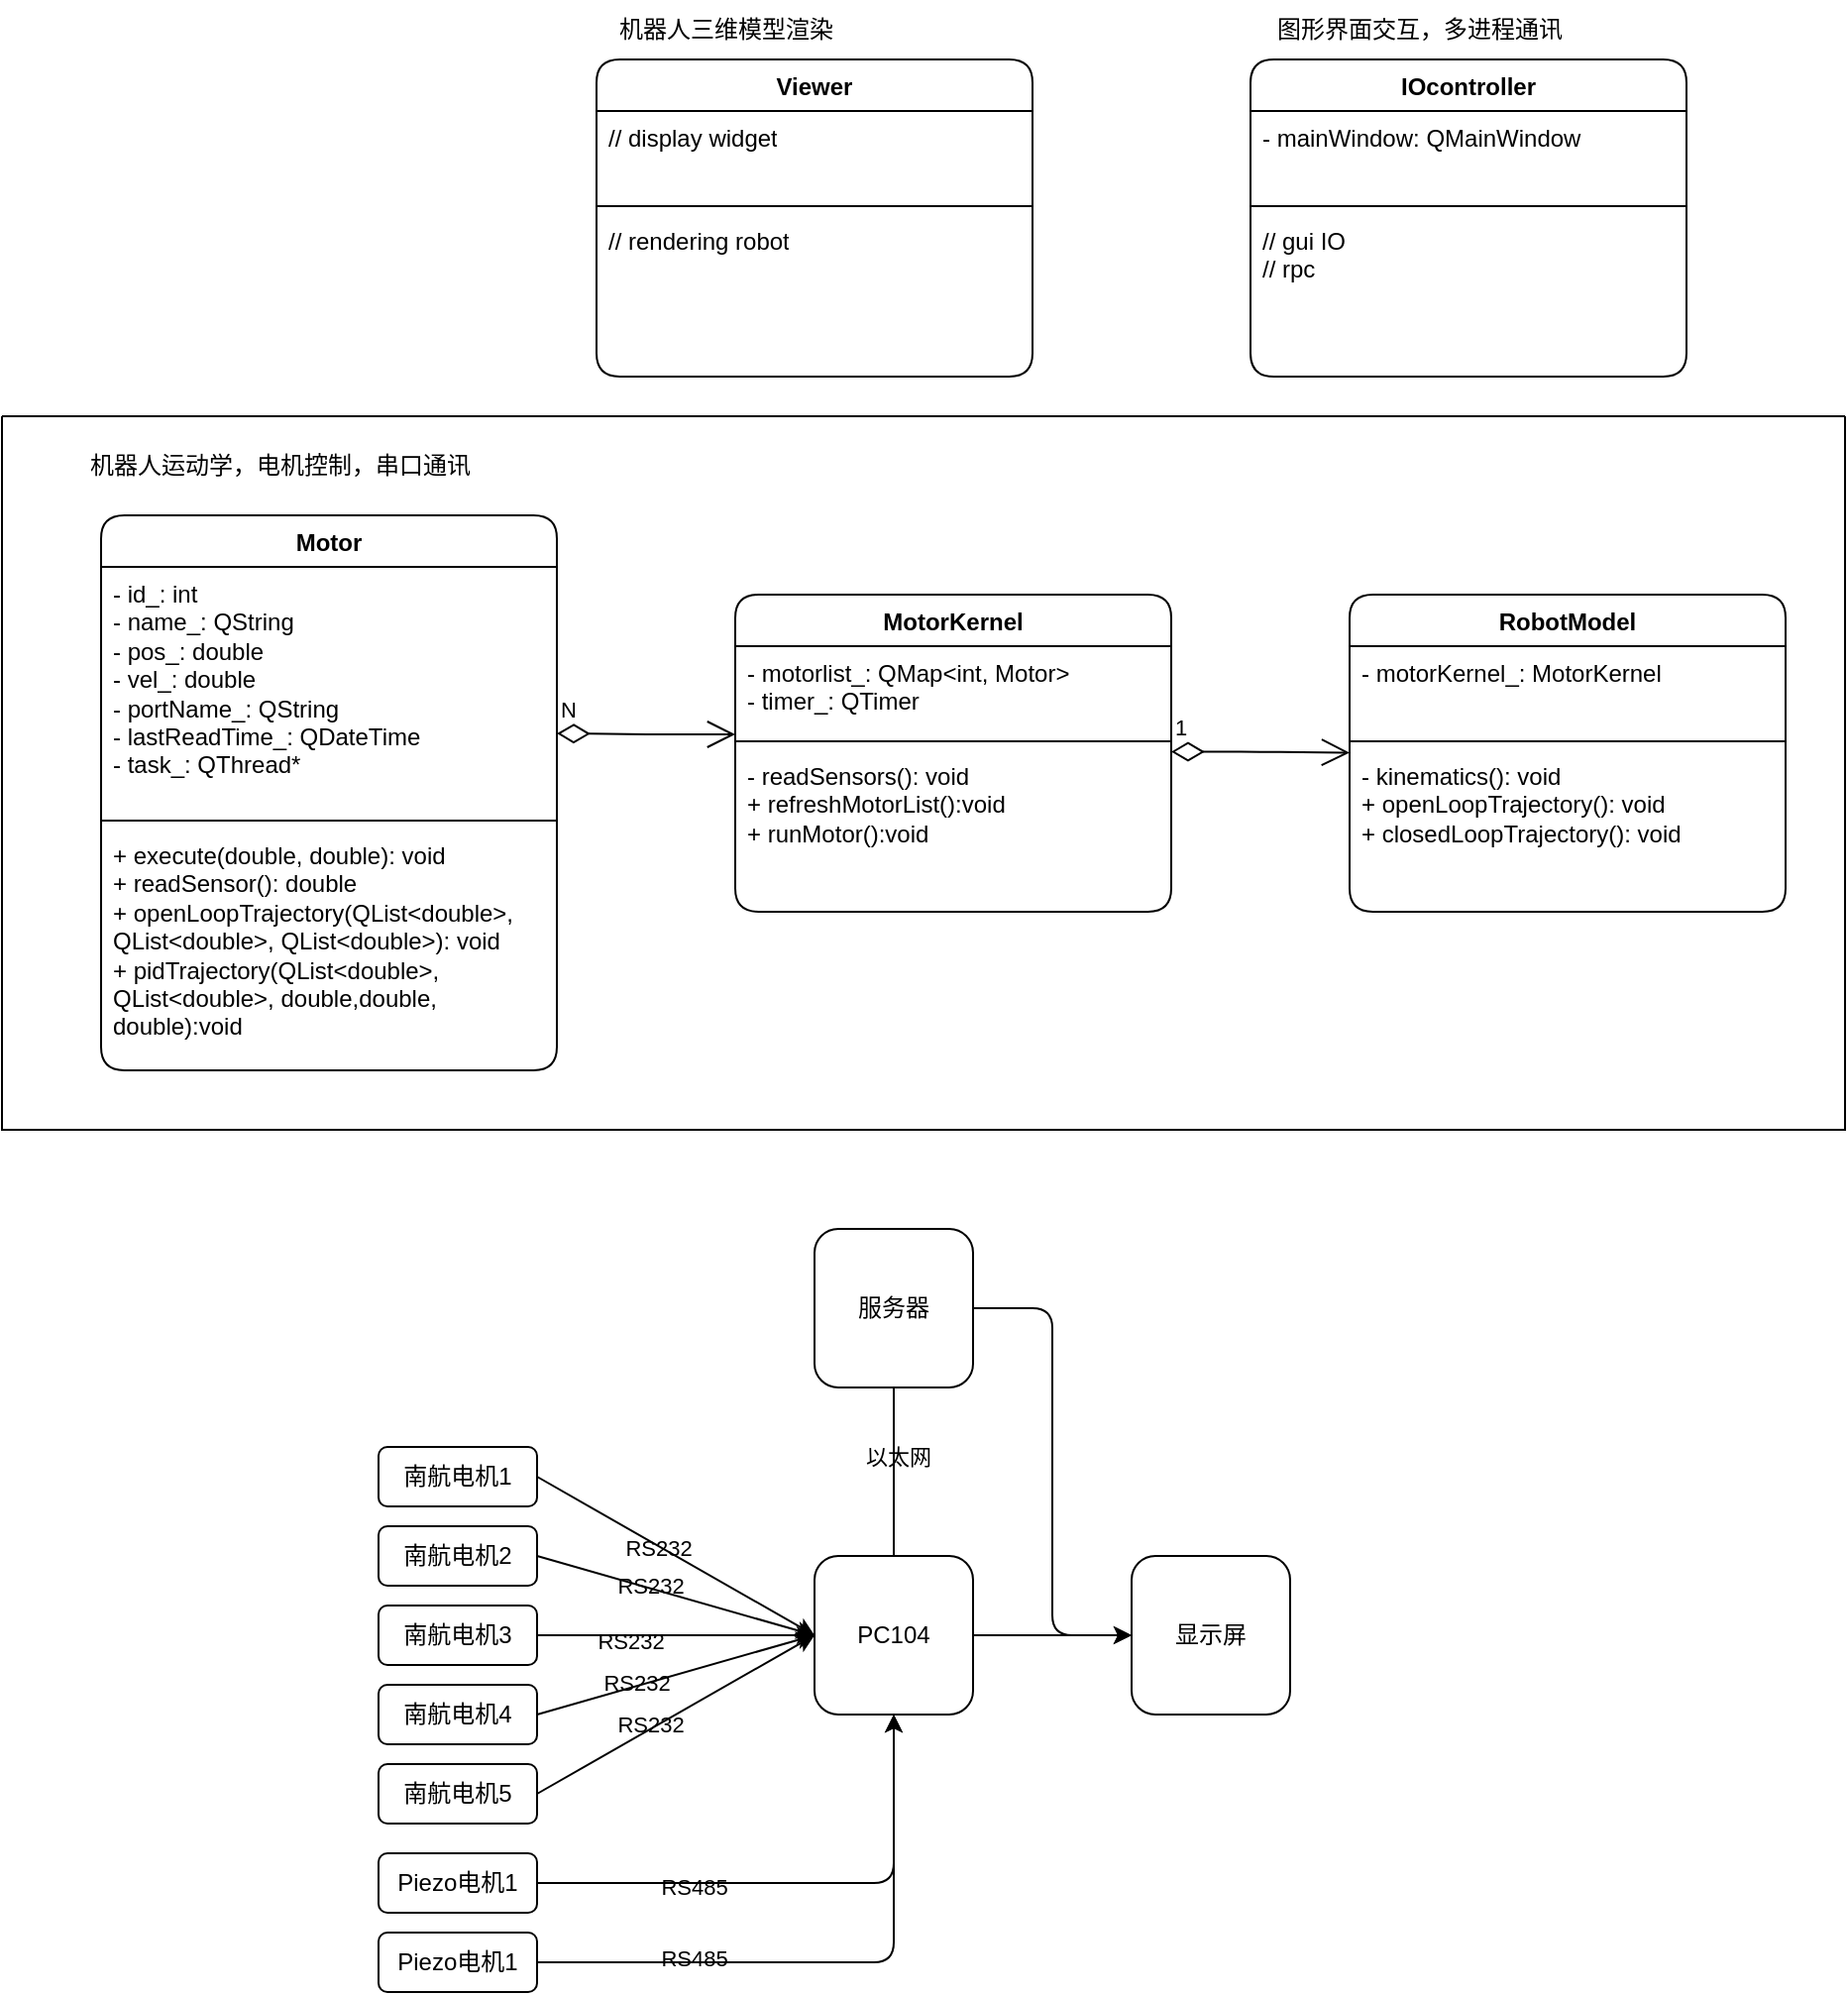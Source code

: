 <mxfile version="22.1.18" type="github">
  <diagram id="C5RBs43oDa-KdzZeNtuy" name="Page-1">
    <mxGraphModel dx="1050" dy="1760" grid="1" gridSize="10" guides="1" tooltips="1" connect="1" arrows="1" fold="1" page="1" pageScale="1" pageWidth="827" pageHeight="1169" math="0" shadow="0">
      <root>
        <mxCell id="WIyWlLk6GJQsqaUBKTNV-0" />
        <mxCell id="WIyWlLk6GJQsqaUBKTNV-1" parent="WIyWlLk6GJQsqaUBKTNV-0" />
        <mxCell id="6cw_2s1J7Ef0hvvbNptq-0" value="MotorKernel" style="swimlane;fontStyle=1;align=center;verticalAlign=top;childLayout=stackLayout;horizontal=1;startSize=26;horizontalStack=0;resizeParent=1;resizeParentMax=0;resizeLast=0;collapsible=1;marginBottom=0;whiteSpace=wrap;html=1;rounded=1;labelBackgroundColor=none;" parent="WIyWlLk6GJQsqaUBKTNV-1" vertex="1">
          <mxGeometry x="420" y="180" width="220" height="160" as="geometry">
            <mxRectangle x="420" y="180" width="110" height="30" as="alternateBounds" />
          </mxGeometry>
        </mxCell>
        <mxCell id="6cw_2s1J7Ef0hvvbNptq-1" value="- motorlist_: QMap&amp;lt;int, Motor&amp;gt;&lt;br&gt;- timer_: QTimer" style="text;strokeColor=none;fillColor=none;align=left;verticalAlign=top;spacingLeft=4;spacingRight=4;overflow=hidden;rotatable=0;points=[[0,0.5],[1,0.5]];portConstraint=eastwest;whiteSpace=wrap;html=1;rounded=1;labelBackgroundColor=none;" parent="6cw_2s1J7Ef0hvvbNptq-0" vertex="1">
          <mxGeometry y="26" width="220" height="44" as="geometry" />
        </mxCell>
        <mxCell id="6cw_2s1J7Ef0hvvbNptq-2" value="" style="line;strokeWidth=1;fillColor=none;align=left;verticalAlign=middle;spacingTop=-1;spacingLeft=3;spacingRight=3;rotatable=0;labelPosition=right;points=[];portConstraint=eastwest;rounded=1;labelBackgroundColor=none;" parent="6cw_2s1J7Ef0hvvbNptq-0" vertex="1">
          <mxGeometry y="70" width="220" height="8" as="geometry" />
        </mxCell>
        <mxCell id="6cw_2s1J7Ef0hvvbNptq-3" value="- readSensors(): void&lt;br&gt;+ refreshMotorList():void&lt;br&gt;+ runMotor():void" style="text;strokeColor=none;fillColor=none;align=left;verticalAlign=top;spacingLeft=4;spacingRight=4;overflow=hidden;rotatable=0;points=[[0,0.5],[1,0.5]];portConstraint=eastwest;whiteSpace=wrap;html=1;rounded=1;labelBackgroundColor=none;" parent="6cw_2s1J7Ef0hvvbNptq-0" vertex="1">
          <mxGeometry y="78" width="220" height="82" as="geometry" />
        </mxCell>
        <mxCell id="6cw_2s1J7Ef0hvvbNptq-8" value="Motor" style="swimlane;fontStyle=1;align=center;verticalAlign=top;childLayout=stackLayout;horizontal=1;startSize=26;horizontalStack=0;resizeParent=1;resizeParentMax=0;resizeLast=0;collapsible=1;marginBottom=0;whiteSpace=wrap;html=1;rounded=1;labelBackgroundColor=none;" parent="WIyWlLk6GJQsqaUBKTNV-1" vertex="1">
          <mxGeometry x="100" y="140" width="230" height="280" as="geometry" />
        </mxCell>
        <mxCell id="6cw_2s1J7Ef0hvvbNptq-9" value="- id_: int&lt;br&gt;- name_: QString&lt;br&gt;- pos_: double&lt;br&gt;- vel_: double&lt;br&gt;- portName_:&amp;nbsp;QString&lt;br&gt;- lastReadTime_: QDateTime&lt;br&gt;- task_: QThread*" style="text;strokeColor=none;fillColor=none;align=left;verticalAlign=top;spacingLeft=4;spacingRight=4;overflow=hidden;rotatable=0;points=[[0,0.5],[1,0.5]];portConstraint=eastwest;whiteSpace=wrap;html=1;rounded=1;labelBackgroundColor=none;" parent="6cw_2s1J7Ef0hvvbNptq-8" vertex="1">
          <mxGeometry y="26" width="230" height="124" as="geometry" />
        </mxCell>
        <mxCell id="6cw_2s1J7Ef0hvvbNptq-10" value="" style="line;strokeWidth=1;fillColor=none;align=left;verticalAlign=middle;spacingTop=-1;spacingLeft=3;spacingRight=3;rotatable=0;labelPosition=right;points=[];portConstraint=eastwest;rounded=1;labelBackgroundColor=none;" parent="6cw_2s1J7Ef0hvvbNptq-8" vertex="1">
          <mxGeometry y="150" width="230" height="8" as="geometry" />
        </mxCell>
        <mxCell id="6cw_2s1J7Ef0hvvbNptq-11" value="+ execute(double, double): void&lt;br&gt;+ readSensor(): double&lt;br&gt;+ openLoopTrajectory(QList&amp;lt;double&amp;gt;, QList&amp;lt;double&amp;gt;, QList&amp;lt;double&amp;gt;): void&lt;br&gt;+ pidTrajectory(QList&amp;lt;double&amp;gt;, QList&amp;lt;double&amp;gt;, double,double, double):void" style="text;strokeColor=none;fillColor=none;align=left;verticalAlign=top;spacingLeft=4;spacingRight=4;overflow=hidden;rotatable=0;points=[[0,0.5],[1,0.5]];portConstraint=eastwest;whiteSpace=wrap;html=1;rounded=1;labelBackgroundColor=none;" parent="6cw_2s1J7Ef0hvvbNptq-8" vertex="1">
          <mxGeometry y="158" width="230" height="122" as="geometry" />
        </mxCell>
        <mxCell id="FzLFaQrDB-EBAlo0IdFk-0" value="N" style="endArrow=open;html=1;endSize=12;startArrow=diamondThin;startSize=14;startFill=0;edgeStyle=orthogonalEdgeStyle;align=left;verticalAlign=bottom;rounded=1;labelBackgroundColor=none;fontColor=default;" parent="WIyWlLk6GJQsqaUBKTNV-1" edge="1">
          <mxGeometry x="-1" y="3" relative="1" as="geometry">
            <mxPoint x="330" y="250" as="sourcePoint" />
            <mxPoint x="420" y="250.5" as="targetPoint" />
          </mxGeometry>
        </mxCell>
        <mxCell id="FzLFaQrDB-EBAlo0IdFk-1" value="RobotModel" style="swimlane;fontStyle=1;align=center;verticalAlign=top;childLayout=stackLayout;horizontal=1;startSize=26;horizontalStack=0;resizeParent=1;resizeParentMax=0;resizeLast=0;collapsible=1;marginBottom=0;whiteSpace=wrap;html=1;rounded=1;labelBackgroundColor=none;" parent="WIyWlLk6GJQsqaUBKTNV-1" vertex="1">
          <mxGeometry x="730" y="180" width="220" height="160" as="geometry">
            <mxRectangle x="420" y="180" width="110" height="30" as="alternateBounds" />
          </mxGeometry>
        </mxCell>
        <mxCell id="FzLFaQrDB-EBAlo0IdFk-2" value="- motorKernel_: MotorKernel&lt;br&gt;" style="text;strokeColor=none;fillColor=none;align=left;verticalAlign=top;spacingLeft=4;spacingRight=4;overflow=hidden;rotatable=0;points=[[0,0.5],[1,0.5]];portConstraint=eastwest;whiteSpace=wrap;html=1;rounded=1;labelBackgroundColor=none;" parent="FzLFaQrDB-EBAlo0IdFk-1" vertex="1">
          <mxGeometry y="26" width="220" height="44" as="geometry" />
        </mxCell>
        <mxCell id="FzLFaQrDB-EBAlo0IdFk-3" value="" style="line;strokeWidth=1;fillColor=none;align=left;verticalAlign=middle;spacingTop=-1;spacingLeft=3;spacingRight=3;rotatable=0;labelPosition=right;points=[];portConstraint=eastwest;rounded=1;labelBackgroundColor=none;" parent="FzLFaQrDB-EBAlo0IdFk-1" vertex="1">
          <mxGeometry y="70" width="220" height="8" as="geometry" />
        </mxCell>
        <mxCell id="FzLFaQrDB-EBAlo0IdFk-4" value="- kinematics(): void&lt;br&gt;+ openLoopTrajectory(): void&lt;br&gt;+ closedLoopTrajectory(): void" style="text;strokeColor=none;fillColor=none;align=left;verticalAlign=top;spacingLeft=4;spacingRight=4;overflow=hidden;rotatable=0;points=[[0,0.5],[1,0.5]];portConstraint=eastwest;whiteSpace=wrap;html=1;rounded=1;labelBackgroundColor=none;" parent="FzLFaQrDB-EBAlo0IdFk-1" vertex="1">
          <mxGeometry y="78" width="220" height="82" as="geometry" />
        </mxCell>
        <mxCell id="FzLFaQrDB-EBAlo0IdFk-5" value="1" style="endArrow=open;html=1;endSize=12;startArrow=diamondThin;startSize=14;startFill=0;edgeStyle=orthogonalEdgeStyle;align=left;verticalAlign=bottom;rounded=1;labelBackgroundColor=none;fontColor=default;" parent="WIyWlLk6GJQsqaUBKTNV-1" edge="1">
          <mxGeometry x="-1" y="3" relative="1" as="geometry">
            <mxPoint x="640" y="259.25" as="sourcePoint" />
            <mxPoint x="730" y="259.75" as="targetPoint" />
            <Array as="points">
              <mxPoint x="685" y="259.75" />
              <mxPoint x="685" y="260.75" />
            </Array>
          </mxGeometry>
        </mxCell>
        <mxCell id="FzLFaQrDB-EBAlo0IdFk-8" value="" style="swimlane;startSize=0;rounded=1;labelBackgroundColor=none;" parent="WIyWlLk6GJQsqaUBKTNV-1" vertex="1">
          <mxGeometry x="50" y="90" width="930" height="360" as="geometry">
            <mxRectangle x="50" y="90" width="960" height="350" as="alternateBounds" />
          </mxGeometry>
        </mxCell>
        <mxCell id="FzLFaQrDB-EBAlo0IdFk-7" value="机器人运动学，电机控制，串口通讯" style="text;html=1;align=center;verticalAlign=middle;resizable=0;points=[];autosize=1;strokeColor=none;fillColor=none;rounded=1;labelBackgroundColor=none;" parent="FzLFaQrDB-EBAlo0IdFk-8" vertex="1">
          <mxGeometry x="30" y="10" width="220" height="30" as="geometry" />
        </mxCell>
        <mxCell id="FzLFaQrDB-EBAlo0IdFk-9" value="IOcontroller" style="swimlane;fontStyle=1;align=center;verticalAlign=top;childLayout=stackLayout;horizontal=1;startSize=26;horizontalStack=0;resizeParent=1;resizeParentMax=0;resizeLast=0;collapsible=1;marginBottom=0;whiteSpace=wrap;html=1;rounded=1;labelBackgroundColor=none;" parent="WIyWlLk6GJQsqaUBKTNV-1" vertex="1">
          <mxGeometry x="680" y="-90" width="220" height="160" as="geometry">
            <mxRectangle x="420" y="180" width="110" height="30" as="alternateBounds" />
          </mxGeometry>
        </mxCell>
        <mxCell id="FzLFaQrDB-EBAlo0IdFk-10" value="- mainWindow: QMainWindow" style="text;strokeColor=none;fillColor=none;align=left;verticalAlign=top;spacingLeft=4;spacingRight=4;overflow=hidden;rotatable=0;points=[[0,0.5],[1,0.5]];portConstraint=eastwest;whiteSpace=wrap;html=1;rounded=1;labelBackgroundColor=none;" parent="FzLFaQrDB-EBAlo0IdFk-9" vertex="1">
          <mxGeometry y="26" width="220" height="44" as="geometry" />
        </mxCell>
        <mxCell id="FzLFaQrDB-EBAlo0IdFk-11" value="" style="line;strokeWidth=1;fillColor=none;align=left;verticalAlign=middle;spacingTop=-1;spacingLeft=3;spacingRight=3;rotatable=0;labelPosition=right;points=[];portConstraint=eastwest;rounded=1;labelBackgroundColor=none;" parent="FzLFaQrDB-EBAlo0IdFk-9" vertex="1">
          <mxGeometry y="70" width="220" height="8" as="geometry" />
        </mxCell>
        <mxCell id="FzLFaQrDB-EBAlo0IdFk-12" value="// gui IO&lt;br&gt;// rpc" style="text;strokeColor=none;fillColor=none;align=left;verticalAlign=top;spacingLeft=4;spacingRight=4;overflow=hidden;rotatable=0;points=[[0,0.5],[1,0.5]];portConstraint=eastwest;whiteSpace=wrap;html=1;rounded=1;labelBackgroundColor=none;" parent="FzLFaQrDB-EBAlo0IdFk-9" vertex="1">
          <mxGeometry y="78" width="220" height="82" as="geometry" />
        </mxCell>
        <mxCell id="FzLFaQrDB-EBAlo0IdFk-17" value="Viewer" style="swimlane;fontStyle=1;align=center;verticalAlign=top;childLayout=stackLayout;horizontal=1;startSize=26;horizontalStack=0;resizeParent=1;resizeParentMax=0;resizeLast=0;collapsible=1;marginBottom=0;whiteSpace=wrap;html=1;rounded=1;labelBackgroundColor=none;" parent="WIyWlLk6GJQsqaUBKTNV-1" vertex="1">
          <mxGeometry x="350" y="-90" width="220" height="160" as="geometry">
            <mxRectangle x="420" y="180" width="110" height="30" as="alternateBounds" />
          </mxGeometry>
        </mxCell>
        <mxCell id="FzLFaQrDB-EBAlo0IdFk-18" value="// display widget" style="text;strokeColor=none;fillColor=none;align=left;verticalAlign=top;spacingLeft=4;spacingRight=4;overflow=hidden;rotatable=0;points=[[0,0.5],[1,0.5]];portConstraint=eastwest;whiteSpace=wrap;html=1;rounded=1;labelBackgroundColor=none;" parent="FzLFaQrDB-EBAlo0IdFk-17" vertex="1">
          <mxGeometry y="26" width="220" height="44" as="geometry" />
        </mxCell>
        <mxCell id="FzLFaQrDB-EBAlo0IdFk-19" value="" style="line;strokeWidth=1;fillColor=none;align=left;verticalAlign=middle;spacingTop=-1;spacingLeft=3;spacingRight=3;rotatable=0;labelPosition=right;points=[];portConstraint=eastwest;rounded=1;labelBackgroundColor=none;" parent="FzLFaQrDB-EBAlo0IdFk-17" vertex="1">
          <mxGeometry y="70" width="220" height="8" as="geometry" />
        </mxCell>
        <mxCell id="FzLFaQrDB-EBAlo0IdFk-20" value="// rendering robot" style="text;strokeColor=none;fillColor=none;align=left;verticalAlign=top;spacingLeft=4;spacingRight=4;overflow=hidden;rotatable=0;points=[[0,0.5],[1,0.5]];portConstraint=eastwest;whiteSpace=wrap;html=1;rounded=1;labelBackgroundColor=none;" parent="FzLFaQrDB-EBAlo0IdFk-17" vertex="1">
          <mxGeometry y="78" width="220" height="82" as="geometry" />
        </mxCell>
        <mxCell id="FzLFaQrDB-EBAlo0IdFk-21" value="图形界面交互，多进程通讯" style="text;html=1;align=center;verticalAlign=middle;resizable=0;points=[];autosize=1;strokeColor=none;fillColor=none;rounded=1;labelBackgroundColor=none;" parent="WIyWlLk6GJQsqaUBKTNV-1" vertex="1">
          <mxGeometry x="680" y="-120" width="170" height="30" as="geometry" />
        </mxCell>
        <mxCell id="FzLFaQrDB-EBAlo0IdFk-22" value="机器人三维模型渲染" style="text;html=1;align=center;verticalAlign=middle;resizable=0;points=[];autosize=1;strokeColor=none;fillColor=none;rounded=1;labelBackgroundColor=none;" parent="WIyWlLk6GJQsqaUBKTNV-1" vertex="1">
          <mxGeometry x="350" y="-120" width="130" height="30" as="geometry" />
        </mxCell>
        <mxCell id="Y7T5cB-ul8PGu2fFMdQj-3" value="" style="edgeStyle=orthogonalEdgeStyle;rounded=1;orthogonalLoop=1;jettySize=auto;html=1;labelBackgroundColor=none;fontColor=default;" parent="WIyWlLk6GJQsqaUBKTNV-1" source="Y7T5cB-ul8PGu2fFMdQj-0" target="Y7T5cB-ul8PGu2fFMdQj-1" edge="1">
          <mxGeometry relative="1" as="geometry" />
        </mxCell>
        <mxCell id="Y7T5cB-ul8PGu2fFMdQj-0" value="PC104" style="whiteSpace=wrap;html=1;aspect=fixed;rounded=1;labelBackgroundColor=none;" parent="WIyWlLk6GJQsqaUBKTNV-1" vertex="1">
          <mxGeometry x="460" y="665" width="80" height="80" as="geometry" />
        </mxCell>
        <mxCell id="Y7T5cB-ul8PGu2fFMdQj-1" value="显示屏" style="whiteSpace=wrap;html=1;aspect=fixed;rounded=1;labelBackgroundColor=none;" parent="WIyWlLk6GJQsqaUBKTNV-1" vertex="1">
          <mxGeometry x="620" y="665" width="80" height="80" as="geometry" />
        </mxCell>
        <mxCell id="Y7T5cB-ul8PGu2fFMdQj-6" value="南航电机1" style="rounded=1;whiteSpace=wrap;html=1;labelBackgroundColor=none;" parent="WIyWlLk6GJQsqaUBKTNV-1" vertex="1">
          <mxGeometry x="240" y="610" width="80" height="30" as="geometry" />
        </mxCell>
        <mxCell id="Y7T5cB-ul8PGu2fFMdQj-8" value="南航电机2" style="rounded=1;whiteSpace=wrap;html=1;labelBackgroundColor=none;" parent="WIyWlLk6GJQsqaUBKTNV-1" vertex="1">
          <mxGeometry x="240" y="650" width="80" height="30" as="geometry" />
        </mxCell>
        <mxCell id="Y7T5cB-ul8PGu2fFMdQj-10" value="南航电机3" style="rounded=1;whiteSpace=wrap;html=1;labelBackgroundColor=none;" parent="WIyWlLk6GJQsqaUBKTNV-1" vertex="1">
          <mxGeometry x="240" y="690" width="80" height="30" as="geometry" />
        </mxCell>
        <mxCell id="Y7T5cB-ul8PGu2fFMdQj-11" value="南航电机4" style="rounded=1;whiteSpace=wrap;html=1;labelBackgroundColor=none;" parent="WIyWlLk6GJQsqaUBKTNV-1" vertex="1">
          <mxGeometry x="240" y="730" width="80" height="30" as="geometry" />
        </mxCell>
        <mxCell id="Y7T5cB-ul8PGu2fFMdQj-12" value="南航电机5" style="rounded=1;whiteSpace=wrap;html=1;labelBackgroundColor=none;" parent="WIyWlLk6GJQsqaUBKTNV-1" vertex="1">
          <mxGeometry x="240" y="770" width="80" height="30" as="geometry" />
        </mxCell>
        <mxCell id="Y7T5cB-ul8PGu2fFMdQj-16" value="" style="endArrow=classic;html=1;rounded=1;exitX=1;exitY=0.5;exitDx=0;exitDy=0;entryX=0;entryY=0.5;entryDx=0;entryDy=0;labelBackgroundColor=none;fontColor=default;" parent="WIyWlLk6GJQsqaUBKTNV-1" source="Y7T5cB-ul8PGu2fFMdQj-6" target="Y7T5cB-ul8PGu2fFMdQj-0" edge="1">
          <mxGeometry width="50" height="50" relative="1" as="geometry">
            <mxPoint x="320" y="618" as="sourcePoint" />
            <mxPoint x="430" y="655" as="targetPoint" />
          </mxGeometry>
        </mxCell>
        <mxCell id="Y7T5cB-ul8PGu2fFMdQj-23" value="RS232" style="edgeLabel;html=1;align=center;verticalAlign=middle;resizable=0;points=[];rounded=1;labelBackgroundColor=none;" parent="Y7T5cB-ul8PGu2fFMdQj-16" vertex="1" connectable="0">
          <mxGeometry x="-0.121" y="-1" relative="1" as="geometry">
            <mxPoint as="offset" />
          </mxGeometry>
        </mxCell>
        <mxCell id="Y7T5cB-ul8PGu2fFMdQj-17" value="" style="endArrow=classic;html=1;rounded=1;exitX=1;exitY=0.5;exitDx=0;exitDy=0;entryX=0;entryY=0.5;entryDx=0;entryDy=0;labelBackgroundColor=none;fontColor=default;" parent="WIyWlLk6GJQsqaUBKTNV-1" source="Y7T5cB-ul8PGu2fFMdQj-8" target="Y7T5cB-ul8PGu2fFMdQj-0" edge="1">
          <mxGeometry width="50" height="50" relative="1" as="geometry">
            <mxPoint x="330" y="690" as="sourcePoint" />
            <mxPoint x="470" y="770" as="targetPoint" />
          </mxGeometry>
        </mxCell>
        <mxCell id="Y7T5cB-ul8PGu2fFMdQj-24" value="RS232" style="edgeLabel;html=1;align=center;verticalAlign=middle;resizable=0;points=[];rounded=1;labelBackgroundColor=none;" parent="Y7T5cB-ul8PGu2fFMdQj-17" vertex="1" connectable="0">
          <mxGeometry x="-0.189" y="1" relative="1" as="geometry">
            <mxPoint as="offset" />
          </mxGeometry>
        </mxCell>
        <mxCell id="Y7T5cB-ul8PGu2fFMdQj-18" value="" style="endArrow=classic;html=1;rounded=1;exitX=1;exitY=0.5;exitDx=0;exitDy=0;entryX=0;entryY=0.5;entryDx=0;entryDy=0;labelBackgroundColor=none;fontColor=default;" parent="WIyWlLk6GJQsqaUBKTNV-1" target="Y7T5cB-ul8PGu2fFMdQj-0" edge="1">
          <mxGeometry width="50" height="50" relative="1" as="geometry">
            <mxPoint x="320" y="705" as="sourcePoint" />
            <mxPoint x="460" y="745" as="targetPoint" />
          </mxGeometry>
        </mxCell>
        <mxCell id="Y7T5cB-ul8PGu2fFMdQj-25" value="RS232" style="edgeLabel;html=1;align=center;verticalAlign=middle;resizable=0;points=[];rounded=1;labelBackgroundColor=none;" parent="Y7T5cB-ul8PGu2fFMdQj-18" vertex="1" connectable="0">
          <mxGeometry x="-0.326" y="-3" relative="1" as="geometry">
            <mxPoint as="offset" />
          </mxGeometry>
        </mxCell>
        <mxCell id="Y7T5cB-ul8PGu2fFMdQj-19" value="" style="endArrow=classic;html=1;rounded=1;exitX=1;exitY=0.5;exitDx=0;exitDy=0;entryX=0;entryY=0.5;entryDx=0;entryDy=0;labelBackgroundColor=none;fontColor=default;" parent="WIyWlLk6GJQsqaUBKTNV-1" target="Y7T5cB-ul8PGu2fFMdQj-0" edge="1">
          <mxGeometry width="50" height="50" relative="1" as="geometry">
            <mxPoint x="320" y="745" as="sourcePoint" />
            <mxPoint x="460" y="745" as="targetPoint" />
          </mxGeometry>
        </mxCell>
        <mxCell id="Y7T5cB-ul8PGu2fFMdQj-26" value="RS232" style="edgeLabel;html=1;align=center;verticalAlign=middle;resizable=0;points=[];rounded=1;labelBackgroundColor=none;" parent="Y7T5cB-ul8PGu2fFMdQj-19" vertex="1" connectable="0">
          <mxGeometry x="-0.276" y="2" relative="1" as="geometry">
            <mxPoint as="offset" />
          </mxGeometry>
        </mxCell>
        <mxCell id="Y7T5cB-ul8PGu2fFMdQj-20" value="" style="endArrow=classic;html=1;rounded=1;exitX=1;exitY=0.5;exitDx=0;exitDy=0;entryX=0;entryY=0.5;entryDx=0;entryDy=0;labelBackgroundColor=none;fontColor=default;" parent="WIyWlLk6GJQsqaUBKTNV-1" target="Y7T5cB-ul8PGu2fFMdQj-0" edge="1">
          <mxGeometry width="50" height="50" relative="1" as="geometry">
            <mxPoint x="320" y="785" as="sourcePoint" />
            <mxPoint x="460" y="745" as="targetPoint" />
          </mxGeometry>
        </mxCell>
        <mxCell id="Y7T5cB-ul8PGu2fFMdQj-27" value="RS232" style="edgeLabel;html=1;align=center;verticalAlign=middle;resizable=0;points=[];rounded=1;labelBackgroundColor=none;" parent="Y7T5cB-ul8PGu2fFMdQj-20" vertex="1" connectable="0">
          <mxGeometry x="-0.167" y="2" relative="1" as="geometry">
            <mxPoint as="offset" />
          </mxGeometry>
        </mxCell>
        <mxCell id="Y7T5cB-ul8PGu2fFMdQj-30" style="edgeStyle=orthogonalEdgeStyle;rounded=1;orthogonalLoop=1;jettySize=auto;html=1;entryX=0.5;entryY=1;entryDx=0;entryDy=0;labelBackgroundColor=none;fontColor=default;" parent="WIyWlLk6GJQsqaUBKTNV-1" source="Y7T5cB-ul8PGu2fFMdQj-21" target="Y7T5cB-ul8PGu2fFMdQj-0" edge="1">
          <mxGeometry relative="1" as="geometry" />
        </mxCell>
        <mxCell id="Y7T5cB-ul8PGu2fFMdQj-32" value="RS485" style="edgeLabel;html=1;align=center;verticalAlign=middle;resizable=0;points=[];rounded=1;labelBackgroundColor=none;" parent="Y7T5cB-ul8PGu2fFMdQj-30" vertex="1" connectable="0">
          <mxGeometry x="-0.402" y="-2" relative="1" as="geometry">
            <mxPoint as="offset" />
          </mxGeometry>
        </mxCell>
        <mxCell id="Y7T5cB-ul8PGu2fFMdQj-21" value="Piezo电机1" style="rounded=1;whiteSpace=wrap;html=1;labelBackgroundColor=none;" parent="WIyWlLk6GJQsqaUBKTNV-1" vertex="1">
          <mxGeometry x="240" y="815" width="80" height="30" as="geometry" />
        </mxCell>
        <mxCell id="Y7T5cB-ul8PGu2fFMdQj-31" style="edgeStyle=orthogonalEdgeStyle;rounded=1;orthogonalLoop=1;jettySize=auto;html=1;entryX=0.5;entryY=1;entryDx=0;entryDy=0;labelBackgroundColor=none;fontColor=default;" parent="WIyWlLk6GJQsqaUBKTNV-1" source="Y7T5cB-ul8PGu2fFMdQj-22" target="Y7T5cB-ul8PGu2fFMdQj-0" edge="1">
          <mxGeometry relative="1" as="geometry" />
        </mxCell>
        <mxCell id="Y7T5cB-ul8PGu2fFMdQj-33" value="RS485" style="edgeLabel;html=1;align=center;verticalAlign=middle;resizable=0;points=[];rounded=1;labelBackgroundColor=none;" parent="Y7T5cB-ul8PGu2fFMdQj-31" vertex="1" connectable="0">
          <mxGeometry x="-0.481" y="2" relative="1" as="geometry">
            <mxPoint as="offset" />
          </mxGeometry>
        </mxCell>
        <mxCell id="Y7T5cB-ul8PGu2fFMdQj-22" value="Piezo电机1" style="rounded=1;whiteSpace=wrap;html=1;labelBackgroundColor=none;" parent="WIyWlLk6GJQsqaUBKTNV-1" vertex="1">
          <mxGeometry x="240" y="855" width="80" height="30" as="geometry" />
        </mxCell>
        <mxCell id="Y7T5cB-ul8PGu2fFMdQj-35" style="edgeStyle=orthogonalEdgeStyle;rounded=1;orthogonalLoop=1;jettySize=auto;html=1;entryX=0;entryY=0.5;entryDx=0;entryDy=0;labelBackgroundColor=none;fontColor=default;" parent="WIyWlLk6GJQsqaUBKTNV-1" source="Y7T5cB-ul8PGu2fFMdQj-34" target="Y7T5cB-ul8PGu2fFMdQj-1" edge="1">
          <mxGeometry relative="1" as="geometry" />
        </mxCell>
        <mxCell id="Y7T5cB-ul8PGu2fFMdQj-34" value="服务器" style="whiteSpace=wrap;html=1;aspect=fixed;rounded=1;labelBackgroundColor=none;" parent="WIyWlLk6GJQsqaUBKTNV-1" vertex="1">
          <mxGeometry x="460" y="500" width="80" height="80" as="geometry" />
        </mxCell>
        <mxCell id="Y7T5cB-ul8PGu2fFMdQj-38" value="" style="endArrow=none;html=1;rounded=1;entryX=0.5;entryY=1;entryDx=0;entryDy=0;exitX=0.5;exitY=0;exitDx=0;exitDy=0;labelBackgroundColor=none;fontColor=default;" parent="WIyWlLk6GJQsqaUBKTNV-1" source="Y7T5cB-ul8PGu2fFMdQj-0" target="Y7T5cB-ul8PGu2fFMdQj-34" edge="1">
          <mxGeometry width="50" height="50" relative="1" as="geometry">
            <mxPoint x="380" y="650" as="sourcePoint" />
            <mxPoint x="430" y="600" as="targetPoint" />
          </mxGeometry>
        </mxCell>
        <mxCell id="Y7T5cB-ul8PGu2fFMdQj-39" value="以太网" style="edgeLabel;html=1;align=center;verticalAlign=middle;resizable=0;points=[];rounded=1;labelBackgroundColor=none;" parent="Y7T5cB-ul8PGu2fFMdQj-38" vertex="1" connectable="0">
          <mxGeometry x="0.181" y="-2" relative="1" as="geometry">
            <mxPoint as="offset" />
          </mxGeometry>
        </mxCell>
      </root>
    </mxGraphModel>
  </diagram>
</mxfile>
